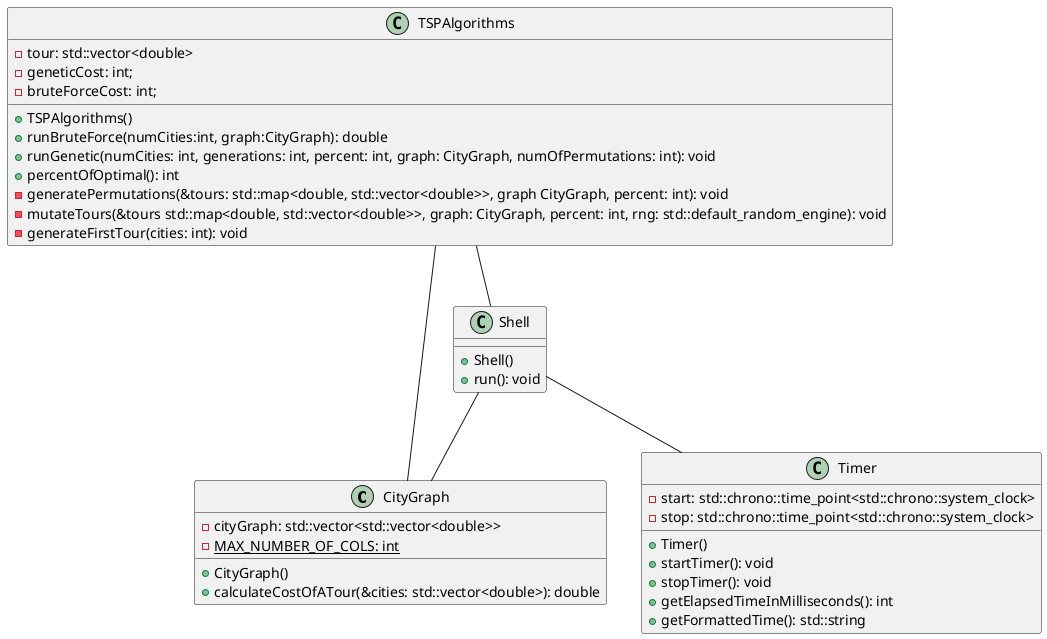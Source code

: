 @startuml
 


class CityGraph{
    -cityGraph: std::vector<std::vector<double>>
    -MAX_NUMBER_OF_COLS: int{static}
    +CityGraph()
    +calculateCostOfATour(&cities: std::vector<double>): double
}

class Timer{
    -start: std::chrono::time_point<std::chrono::system_clock> 
    -stop: std::chrono::time_point<std::chrono::system_clock> 
    +Timer()
    +startTimer(): void
    +stopTimer(): void
    +getElapsedTimeInMilliseconds(): int
    +getFormattedTime(): std::string

}
    class Shell{
        +Shell()
        +run(): void
    }

    class TSPAlgorithms{
    -tour: std::vector<double>
    -geneticCost: int;
    -bruteForceCost: int;
    +TSPAlgorithms()
    +runBruteForce(numCities:int, graph:CityGraph): double
    +runGenetic(numCities: int, generations: int, percent: int, graph: CityGraph, numOfPermutations: int): void
    +percentOfOptimal(): int
    -generatePermutations(&tours: std::map<double, std::vector<double>>, graph CityGraph, percent: int): void
    -mutateTours(&tours std::map<double, std::vector<double>>, graph: CityGraph, percent: int, rng: std::default_random_engine): void
    -generateFirstTour(cities: int): void
}
    
    
    TSPAlgorithms--Shell
    TSPAlgorithms--CityGraph
    Shell--CityGraph
    Shell--Timer
    
@enduml